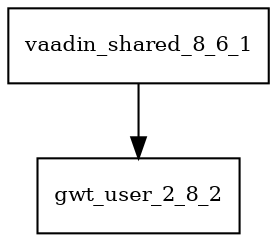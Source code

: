 digraph vaadin_shared_8_6_1_dependencies {
  node [shape = box, fontsize=10.0];
  vaadin_shared_8_6_1 -> gwt_user_2_8_2;
}
